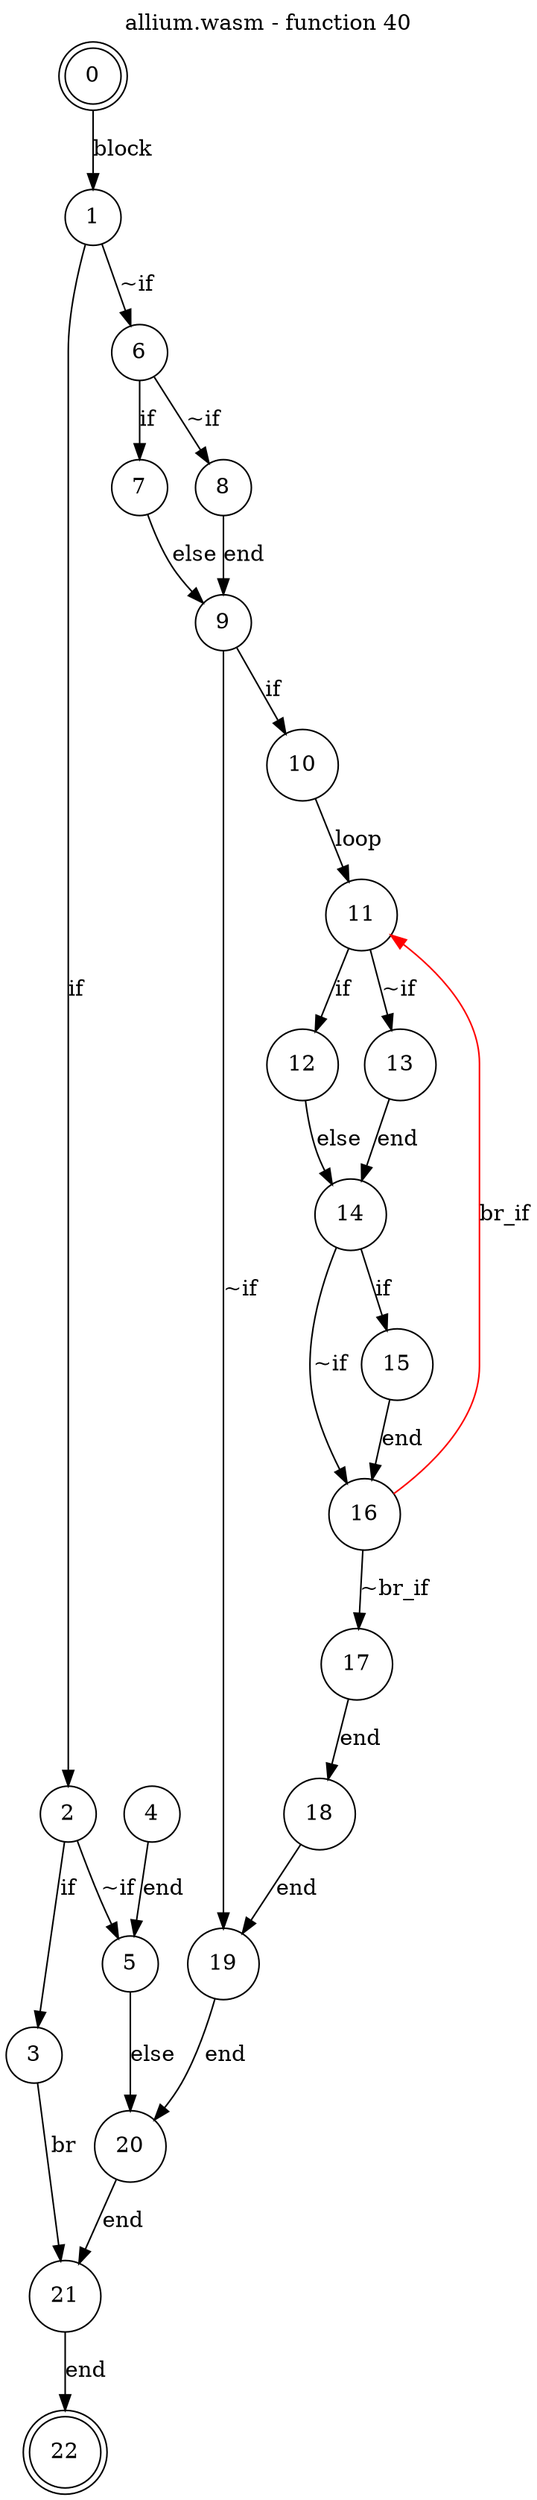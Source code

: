 digraph finite_state_machine {
    label = "allium.wasm - function 40"
    labelloc =  t
    labelfontsize = 16
    labelfontcolor = black
    labelfontname = "Helvetica"
    node [shape = doublecircle]; 0 22;
    node [shape = circle];
    0 -> 1[label = "block"];
    1 -> 2[label = "if"];
    1 -> 6[label = "~if"];
    2 -> 3[label = "if"];
    2 -> 5[label = "~if"];
    3 -> 21[label = "br"];
    4 -> 5[label = "end"];
    5 -> 20[label = "else"];
    6 -> 7[label = "if"];
    6 -> 8[label = "~if"];
    7 -> 9[label = "else"];
    8 -> 9[label = "end"];
    9 -> 10[label = "if"];
    9 -> 19[label = "~if"];
    10 -> 11[label = "loop"];
    11 -> 12[label = "if"];
    11 -> 13[label = "~if"];
    12 -> 14[label = "else"];
    13 -> 14[label = "end"];
    14 -> 15[label = "if"];
    14 -> 16[label = "~if"];
    15 -> 16[label = "end"];
    16 -> 17[label = "~br_if"];
    16 -> 11[color="red" label = "br_if"];
    17 -> 18[label = "end"];
    18 -> 19[label = "end"];
    19 -> 20[label = "end"];
    20 -> 21[label = "end"];
    21 -> 22[label = "end"];
}
